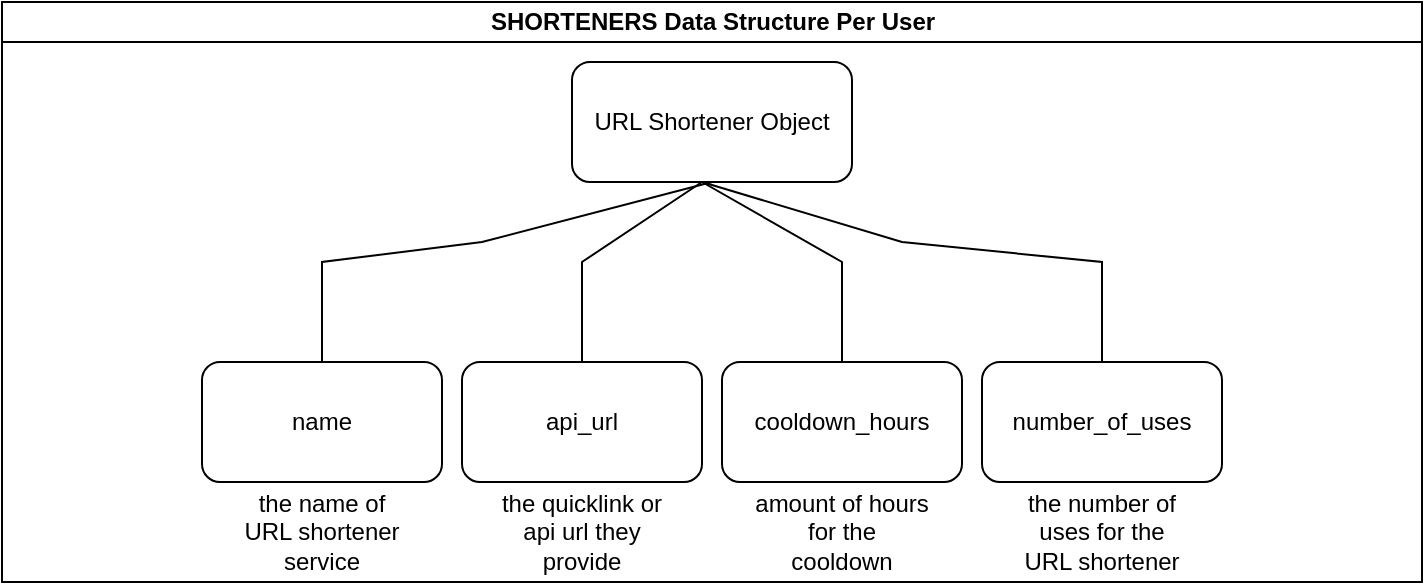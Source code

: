 <mxfile version="26.0.11">
  <diagram id="prtHgNgQTEPvFCAcTncT" name="Page-1">
    <mxGraphModel dx="1434" dy="784" grid="1" gridSize="10" guides="1" tooltips="1" connect="1" arrows="1" fold="1" page="1" pageScale="1" pageWidth="827" pageHeight="1169" math="0" shadow="0">
      <root>
        <mxCell id="0" />
        <mxCell id="1" parent="0" />
        <mxCell id="dNxyNK7c78bLwvsdeMH5-11" value="SHORTENERS Data Structure Per User" style="swimlane;html=1;startSize=20;horizontal=1;containerType=tree;glass=0;" parent="1" vertex="1">
          <mxGeometry x="40" y="80" width="710" height="290" as="geometry">
            <mxRectangle x="40" y="80" width="240" height="30" as="alternateBounds" />
          </mxGeometry>
        </mxCell>
        <mxCell id="AkHZ4V428sYLesgF3qRh-18" value="URL Shortener Object" style="rounded=1;whiteSpace=wrap;html=1;" vertex="1" parent="dNxyNK7c78bLwvsdeMH5-11">
          <mxGeometry x="285" y="30" width="140" height="60" as="geometry" />
        </mxCell>
        <mxCell id="AkHZ4V428sYLesgF3qRh-21" value="number_of_uses" style="rounded=1;whiteSpace=wrap;html=1;" vertex="1" parent="dNxyNK7c78bLwvsdeMH5-11">
          <mxGeometry x="490" y="180" width="120" height="60" as="geometry" />
        </mxCell>
        <mxCell id="AkHZ4V428sYLesgF3qRh-20" value="cooldown_hours" style="rounded=1;whiteSpace=wrap;html=1;" vertex="1" parent="dNxyNK7c78bLwvsdeMH5-11">
          <mxGeometry x="360" y="180" width="120" height="60" as="geometry" />
        </mxCell>
        <mxCell id="AkHZ4V428sYLesgF3qRh-19" value="api_url" style="rounded=1;whiteSpace=wrap;html=1;" vertex="1" parent="dNxyNK7c78bLwvsdeMH5-11">
          <mxGeometry x="230" y="180" width="120" height="60" as="geometry" />
        </mxCell>
        <mxCell id="AkHZ4V428sYLesgF3qRh-11" value="name" style="rounded=1;whiteSpace=wrap;html=1;" vertex="1" parent="dNxyNK7c78bLwvsdeMH5-11">
          <mxGeometry x="100" y="180" width="120" height="60" as="geometry" />
        </mxCell>
        <mxCell id="AkHZ4V428sYLesgF3qRh-22" value="the name of URL shortener service" style="text;html=1;align=center;verticalAlign=middle;whiteSpace=wrap;rounded=0;" vertex="1" parent="dNxyNK7c78bLwvsdeMH5-11">
          <mxGeometry x="115" y="250" width="90" height="30" as="geometry" />
        </mxCell>
        <mxCell id="AkHZ4V428sYLesgF3qRh-23" value="the quicklink or api url they provide" style="text;html=1;align=center;verticalAlign=middle;whiteSpace=wrap;rounded=0;" vertex="1" parent="dNxyNK7c78bLwvsdeMH5-11">
          <mxGeometry x="245" y="250" width="90" height="30" as="geometry" />
        </mxCell>
        <mxCell id="AkHZ4V428sYLesgF3qRh-24" value="amount of hours for the cooldown" style="text;html=1;align=center;verticalAlign=middle;whiteSpace=wrap;rounded=0;" vertex="1" parent="dNxyNK7c78bLwvsdeMH5-11">
          <mxGeometry x="375" y="250" width="90" height="30" as="geometry" />
        </mxCell>
        <mxCell id="AkHZ4V428sYLesgF3qRh-25" value="the number of uses for the URL shortener" style="text;html=1;align=center;verticalAlign=middle;whiteSpace=wrap;rounded=0;" vertex="1" parent="dNxyNK7c78bLwvsdeMH5-11">
          <mxGeometry x="505" y="250" width="90" height="30" as="geometry" />
        </mxCell>
        <mxCell id="AkHZ4V428sYLesgF3qRh-26" value="" style="endArrow=none;html=1;rounded=0;entryX=0.5;entryY=1;entryDx=0;entryDy=0;exitX=0.5;exitY=0;exitDx=0;exitDy=0;" edge="1" parent="dNxyNK7c78bLwvsdeMH5-11" source="AkHZ4V428sYLesgF3qRh-11" target="AkHZ4V428sYLesgF3qRh-18">
          <mxGeometry width="50" height="50" relative="1" as="geometry">
            <mxPoint x="350" y="350" as="sourcePoint" />
            <mxPoint x="400" y="300" as="targetPoint" />
            <Array as="points">
              <mxPoint x="160" y="130" />
              <mxPoint x="240" y="120" />
            </Array>
          </mxGeometry>
        </mxCell>
        <mxCell id="AkHZ4V428sYLesgF3qRh-27" value="" style="endArrow=none;html=1;rounded=0;exitX=0.5;exitY=0;exitDx=0;exitDy=0;" edge="1" parent="1" source="AkHZ4V428sYLesgF3qRh-19">
          <mxGeometry width="50" height="50" relative="1" as="geometry">
            <mxPoint x="390" y="430" as="sourcePoint" />
            <mxPoint x="390" y="170" as="targetPoint" />
            <Array as="points">
              <mxPoint x="330" y="210" />
            </Array>
          </mxGeometry>
        </mxCell>
        <mxCell id="AkHZ4V428sYLesgF3qRh-28" value="" style="endArrow=none;html=1;rounded=0;exitX=0.5;exitY=0;exitDx=0;exitDy=0;" edge="1" parent="1" source="AkHZ4V428sYLesgF3qRh-20">
          <mxGeometry width="50" height="50" relative="1" as="geometry">
            <mxPoint x="390" y="430" as="sourcePoint" />
            <mxPoint x="390" y="170" as="targetPoint" />
            <Array as="points">
              <mxPoint x="460" y="210" />
            </Array>
          </mxGeometry>
        </mxCell>
        <mxCell id="AkHZ4V428sYLesgF3qRh-29" value="" style="endArrow=none;html=1;rounded=0;exitX=0.5;exitY=0;exitDx=0;exitDy=0;" edge="1" parent="1" source="AkHZ4V428sYLesgF3qRh-21">
          <mxGeometry width="50" height="50" relative="1" as="geometry">
            <mxPoint x="390" y="430" as="sourcePoint" />
            <mxPoint x="390" y="170" as="targetPoint" />
            <Array as="points">
              <mxPoint x="590" y="210" />
              <mxPoint x="490" y="200" />
            </Array>
          </mxGeometry>
        </mxCell>
      </root>
    </mxGraphModel>
  </diagram>
</mxfile>
